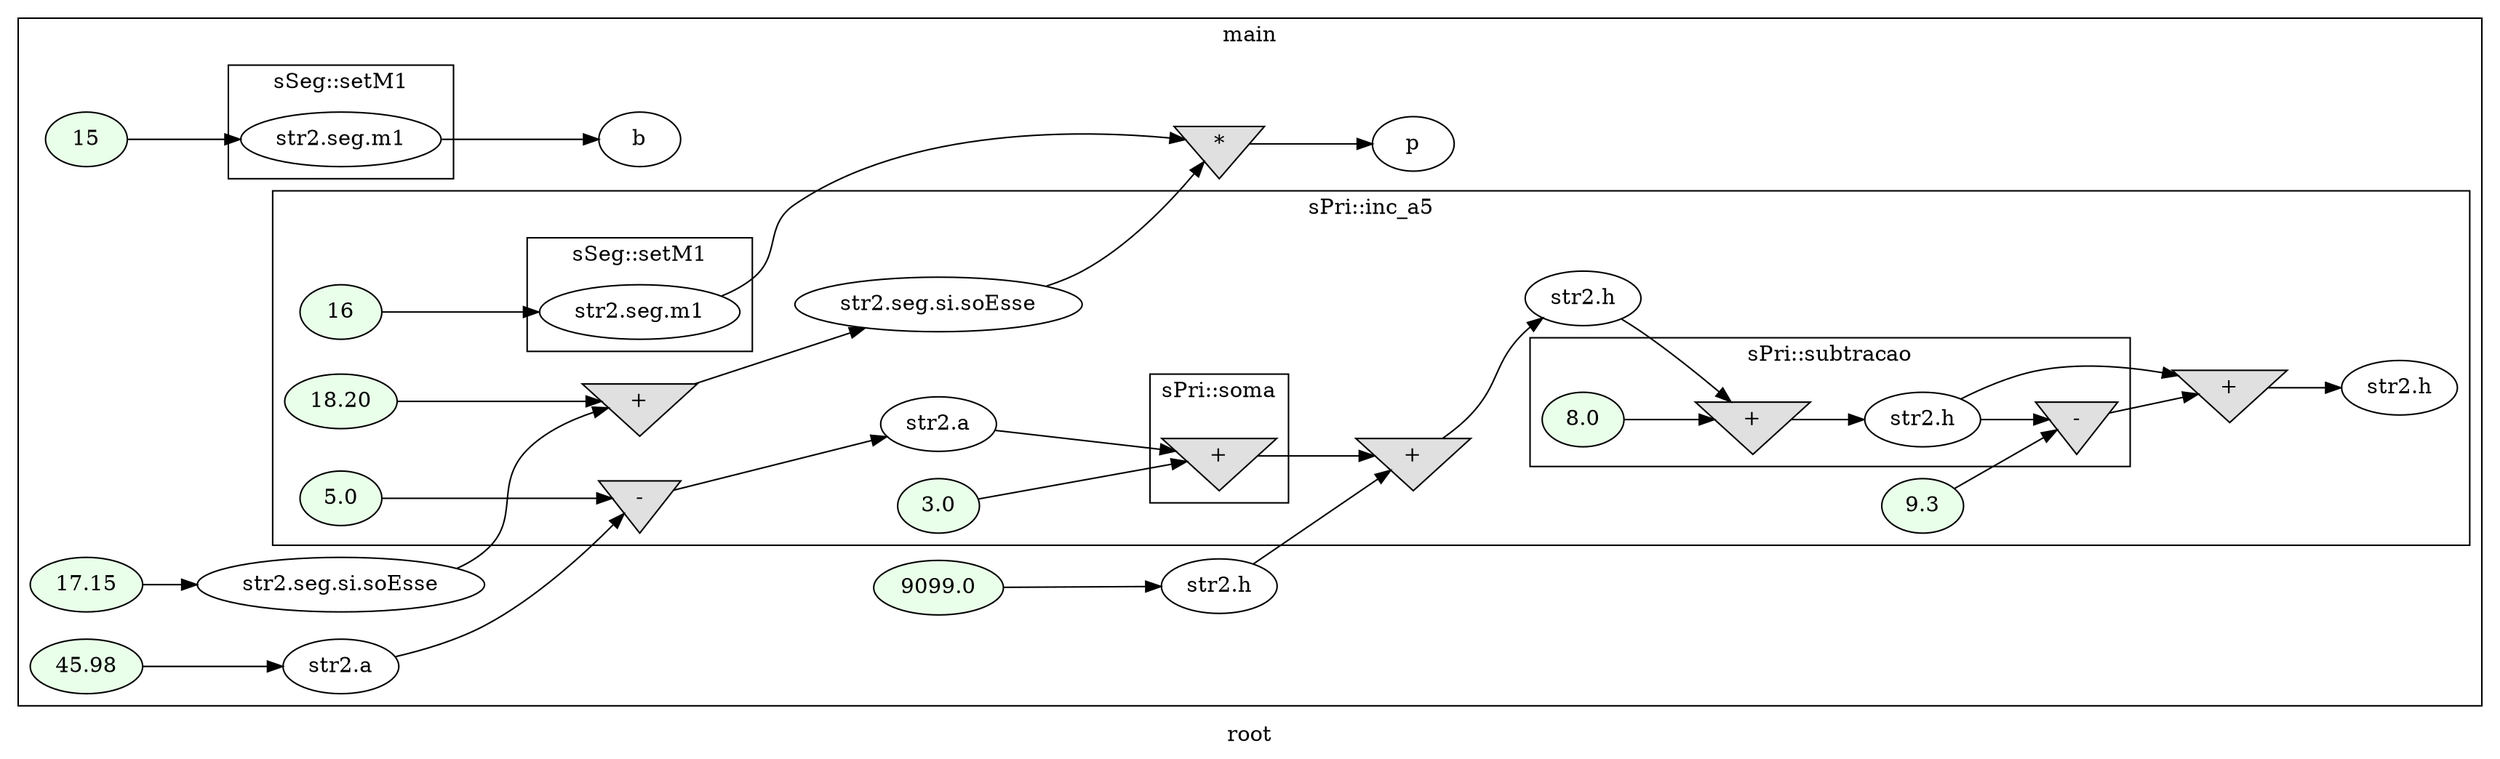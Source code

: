 digraph G
{
rankdir=LR;
label = "root";
subgraph cluster_1 {
label = "main";
parent = "G";
startinglines = "38_48_48";
	node_000006 [ label = "45.98", style=filled, fillcolor="#E9FFE9", startinglines=51 ]
	node_000007 [ label = "str2.a", startingline=51 ]
	node_000008 [ label = "9099.0", style=filled, fillcolor="#E9FFE9", startinglines=52 ]
	node_000009 [ label = "str2.h", startingline=52 ]
	node_000010 [ label = "15", style=filled, fillcolor="#E9FFE9", startinglines=54 ]
	node_000012 [ label = "b", startingline=55 ]
	node_000013 [ label = "17.15", style=filled, fillcolor="#E9FFE9", startinglines=56 ]
	node_000014 [ label = "str2.seg.si.soEsse", startingline=56 ]
	node_000035 [ label = "*", shape=invtriangle, style=filled, fillcolor="#E0E0E0", startinglines=60 ]
	node_000036 [ label = "p", startingline=60 ]
subgraph cluster_2 {
label = "sSeg::setM1";
parent = "cluster_1";
startinglines = "51_52_54";
	node_000011 [ label = "str2.seg.m1", startingline=17 ]
}
subgraph cluster_3 {
label = "sPri::inc_a5";
parent = "cluster_1";
startinglines = "55_56_58";
	node_000016 [ label = "5.0", style=filled, fillcolor="#E9FFE9", startinglines=40 ]
	node_000017 [ label = "-", shape=invtriangle, style=filled, fillcolor="#E0E0E0", startinglines=40 ]
	node_000018 [ label = "str2.a", startingline=40 ]
	node_000019 [ label = "3.0", style=filled, fillcolor="#E9FFE9", startinglines=41 ]
	node_000021 [ label = "+", shape=invtriangle, style=filled, fillcolor="#E0E0E0", startinglines=29 ]
	node_000022 [ label = "str2.h", startingline=29 ]
	node_000023 [ label = "9.3", style=filled, fillcolor="#E9FFE9", startinglines=42 ]
	node_000028 [ label = "+", shape=invtriangle, style=filled, fillcolor="#E0E0E0", startinglines=35 ]
	node_000029 [ label = "str2.h", startingline=35 ]
	node_000030 [ label = "16", style=filled, fillcolor="#E9FFE9", startinglines=43 ]
	node_000032 [ label = "18.20", style=filled, fillcolor="#E9FFE9", startinglines=44 ]
	node_000033 [ label = "+", shape=invtriangle, style=filled, fillcolor="#E0E0E0", startinglines=44 ]
	node_000034 [ label = "str2.seg.si.soEsse", startingline=44 ]
subgraph cluster_4 {
label = "sPri::soma";
parent = "cluster_3";
startinglines = "58_40_41";
	node_000020 [ label = "+", shape=invtriangle, style=filled, fillcolor="#E0E0E0", startinglines=29 ]
}
subgraph cluster_5 {
label = "sPri::subtracao";
parent = "cluster_3";
startinglines = "41_29_42";
	node_000024 [ label = "8.0", style=filled, fillcolor="#E9FFE9", startinglines=34 ]
	node_000025 [ label = "+", shape=invtriangle, style=filled, fillcolor="#E0E0E0", startinglines=34 ]
	node_000026 [ label = "str2.h", startingline=34 ]
	node_000027 [ label = "-", shape=invtriangle, style=filled, fillcolor="#E0E0E0", startinglines=35 ]
}
subgraph cluster_6 {
label = "sSeg::setM1";
parent = "cluster_3";
startinglines = "34_35_43";
	node_000031 [ label = "str2.seg.m1", startingline=17 ]
}
}
}
	node_000006 -> node_000007
	node_000007 -> node_000017
	node_000008 -> node_000009
	node_000009 -> node_000021
	node_000010 -> node_000011
	node_000013 -> node_000014
	node_000014 -> node_000033
	node_000035 -> node_000036
	node_000011 -> node_000012
	node_000016 -> node_000017
	node_000017 -> node_000018
	node_000018 -> node_000020
	node_000019 -> node_000020
	node_000021 -> node_000022
	node_000022 -> node_000025
	node_000023 -> node_000027
	node_000028 -> node_000029
	node_000030 -> node_000031
	node_000032 -> node_000033
	node_000033 -> node_000034
	node_000034 -> node_000035
	node_000020 -> node_000021
	node_000024 -> node_000025
	node_000025 -> node_000026
	node_000026 -> node_000027
	node_000026 -> node_000028
	node_000027 -> node_000028
	node_000031 -> node_000035
}
